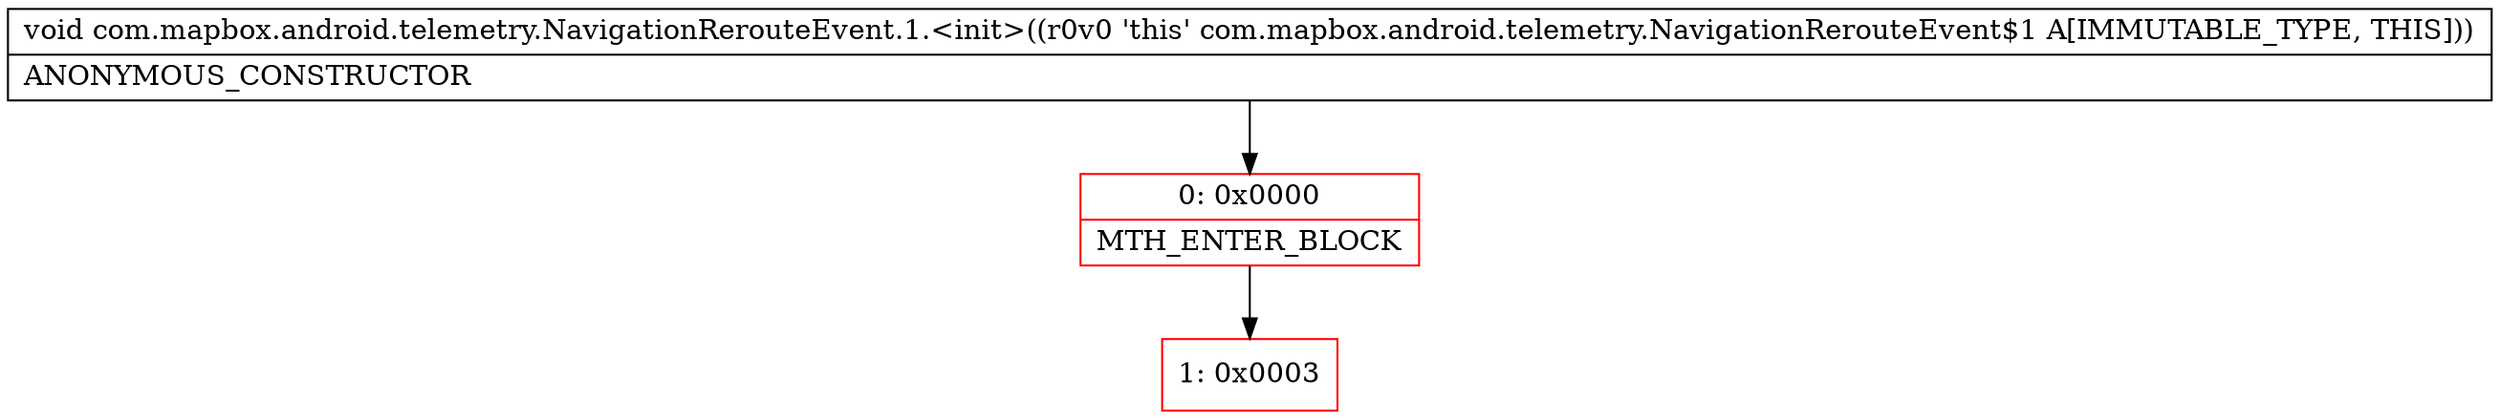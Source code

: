 digraph "CFG forcom.mapbox.android.telemetry.NavigationRerouteEvent.1.\<init\>()V" {
subgraph cluster_Region_420478852 {
label = "R(0)";
node [shape=record,color=blue];
}
Node_0 [shape=record,color=red,label="{0\:\ 0x0000|MTH_ENTER_BLOCK\l}"];
Node_1 [shape=record,color=red,label="{1\:\ 0x0003}"];
MethodNode[shape=record,label="{void com.mapbox.android.telemetry.NavigationRerouteEvent.1.\<init\>((r0v0 'this' com.mapbox.android.telemetry.NavigationRerouteEvent$1 A[IMMUTABLE_TYPE, THIS]))  | ANONYMOUS_CONSTRUCTOR\l}"];
MethodNode -> Node_0;
Node_0 -> Node_1;
}

